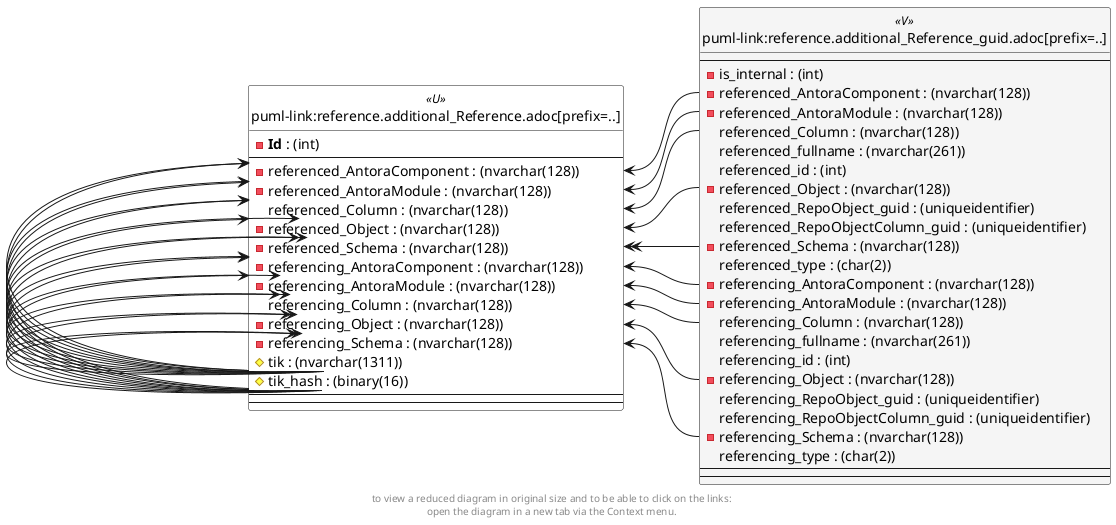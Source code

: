 @startuml
left to right direction
'top to bottom direction
hide circle
'avoide "." issues:
set namespaceSeparator none


skinparam class {
  BackgroundColor White
  BackgroundColor<<FN>> Yellow
  BackgroundColor<<FS>> Yellow
  BackgroundColor<<FT>> LightGray
  BackgroundColor<<IF>> Yellow
  BackgroundColor<<IS>> Yellow
  BackgroundColor<<P>> Aqua
  BackgroundColor<<PC>> Aqua
  BackgroundColor<<SN>> Yellow
  BackgroundColor<<SO>> SlateBlue
  BackgroundColor<<TF>> LightGray
  BackgroundColor<<TR>> Tomato
  BackgroundColor<<U>> White
  BackgroundColor<<V>> WhiteSmoke
  BackgroundColor<<X>> Aqua
}


entity "puml-link:reference.additional_Reference.adoc[prefix=..]" as reference.additional_Reference << U >> {
  - **Id** : (int)
  --
  - referenced_AntoraComponent : (nvarchar(128))
  - referenced_AntoraModule : (nvarchar(128))
  referenced_Column : (nvarchar(128))
  - referenced_Object : (nvarchar(128))
  - referenced_Schema : (nvarchar(128))
  - referencing_AntoraComponent : (nvarchar(128))
  - referencing_AntoraModule : (nvarchar(128))
  referencing_Column : (nvarchar(128))
  - referencing_Object : (nvarchar(128))
  - referencing_Schema : (nvarchar(128))
  # tik : (nvarchar(1311))
  # tik_hash : (binary(16))
  --
  --
}

entity "puml-link:reference.additional_Reference_guid.adoc[prefix=..]" as reference.additional_Reference_guid << V >> {
  --
  - is_internal : (int)
  - referenced_AntoraComponent : (nvarchar(128))
  - referenced_AntoraModule : (nvarchar(128))
  referenced_Column : (nvarchar(128))
  referenced_fullname : (nvarchar(261))
  referenced_id : (int)
  - referenced_Object : (nvarchar(128))
  referenced_RepoObject_guid : (uniqueidentifier)
  referenced_RepoObjectColumn_guid : (uniqueidentifier)
  - referenced_Schema : (nvarchar(128))
  referenced_type : (char(2))
  - referencing_AntoraComponent : (nvarchar(128))
  - referencing_AntoraModule : (nvarchar(128))
  referencing_Column : (nvarchar(128))
  referencing_fullname : (nvarchar(261))
  referencing_id : (int)
  - referencing_Object : (nvarchar(128))
  referencing_RepoObject_guid : (uniqueidentifier)
  referencing_RepoObjectColumn_guid : (uniqueidentifier)
  - referencing_Schema : (nvarchar(128))
  referencing_type : (char(2))
  --
  --
}

reference.additional_Reference <.. reference.additional_Reference_guid
reference.additional_Reference::referenced_AntoraComponent <-- reference.additional_Reference::tik
reference.additional_Reference::referenced_AntoraComponent <-- reference.additional_Reference::tik_hash
reference.additional_Reference::referenced_AntoraComponent <-- reference.additional_Reference_guid::referenced_AntoraComponent
reference.additional_Reference::referenced_AntoraModule <-- reference.additional_Reference::tik
reference.additional_Reference::referenced_AntoraModule <-- reference.additional_Reference::tik_hash
reference.additional_Reference::referenced_AntoraModule <-- reference.additional_Reference_guid::referenced_AntoraModule
reference.additional_Reference::referenced_Column <-- reference.additional_Reference::tik
reference.additional_Reference::referenced_Column <-- reference.additional_Reference::tik_hash
reference.additional_Reference::referenced_Column <-- reference.additional_Reference_guid::referenced_Column
reference.additional_Reference::referenced_Object <-- reference.additional_Reference::tik
reference.additional_Reference::referenced_Object <-- reference.additional_Reference::tik_hash
reference.additional_Reference::referenced_Object <-- reference.additional_Reference_guid::referenced_Object
reference.additional_Reference::referenced_Schema <-- reference.additional_Reference::tik
reference.additional_Reference::referenced_Schema <-- reference.additional_Reference::tik_hash
reference.additional_Reference::referenced_Schema <-- reference.additional_Reference_guid::referenced_Schema
reference.additional_Reference::referencing_AntoraComponent <-- reference.additional_Reference::tik
reference.additional_Reference::referencing_AntoraComponent <-- reference.additional_Reference::tik_hash
reference.additional_Reference::referencing_AntoraComponent <-- reference.additional_Reference_guid::referencing_AntoraComponent
reference.additional_Reference::referencing_AntoraModule <-- reference.additional_Reference::tik
reference.additional_Reference::referencing_AntoraModule <-- reference.additional_Reference::tik_hash
reference.additional_Reference::referencing_AntoraModule <-- reference.additional_Reference_guid::referencing_AntoraModule
reference.additional_Reference::referencing_Column <-- reference.additional_Reference::tik
reference.additional_Reference::referencing_Column <-- reference.additional_Reference::tik_hash
reference.additional_Reference::referencing_Column <-- reference.additional_Reference_guid::referencing_Column
reference.additional_Reference::referencing_Object <-- reference.additional_Reference::tik
reference.additional_Reference::referencing_Object <-- reference.additional_Reference::tik_hash
reference.additional_Reference::referencing_Object <-- reference.additional_Reference_guid::referencing_Object
reference.additional_Reference::referencing_Schema <-- reference.additional_Reference::tik
reference.additional_Reference::referencing_Schema <-- reference.additional_Reference::tik_hash
reference.additional_Reference::referencing_Schema <-- reference.additional_Reference_guid::referencing_Schema
footer
to view a reduced diagram in original size and to be able to click on the links:
open the diagram in a new tab via the Context menu.
end footer

@enduml

